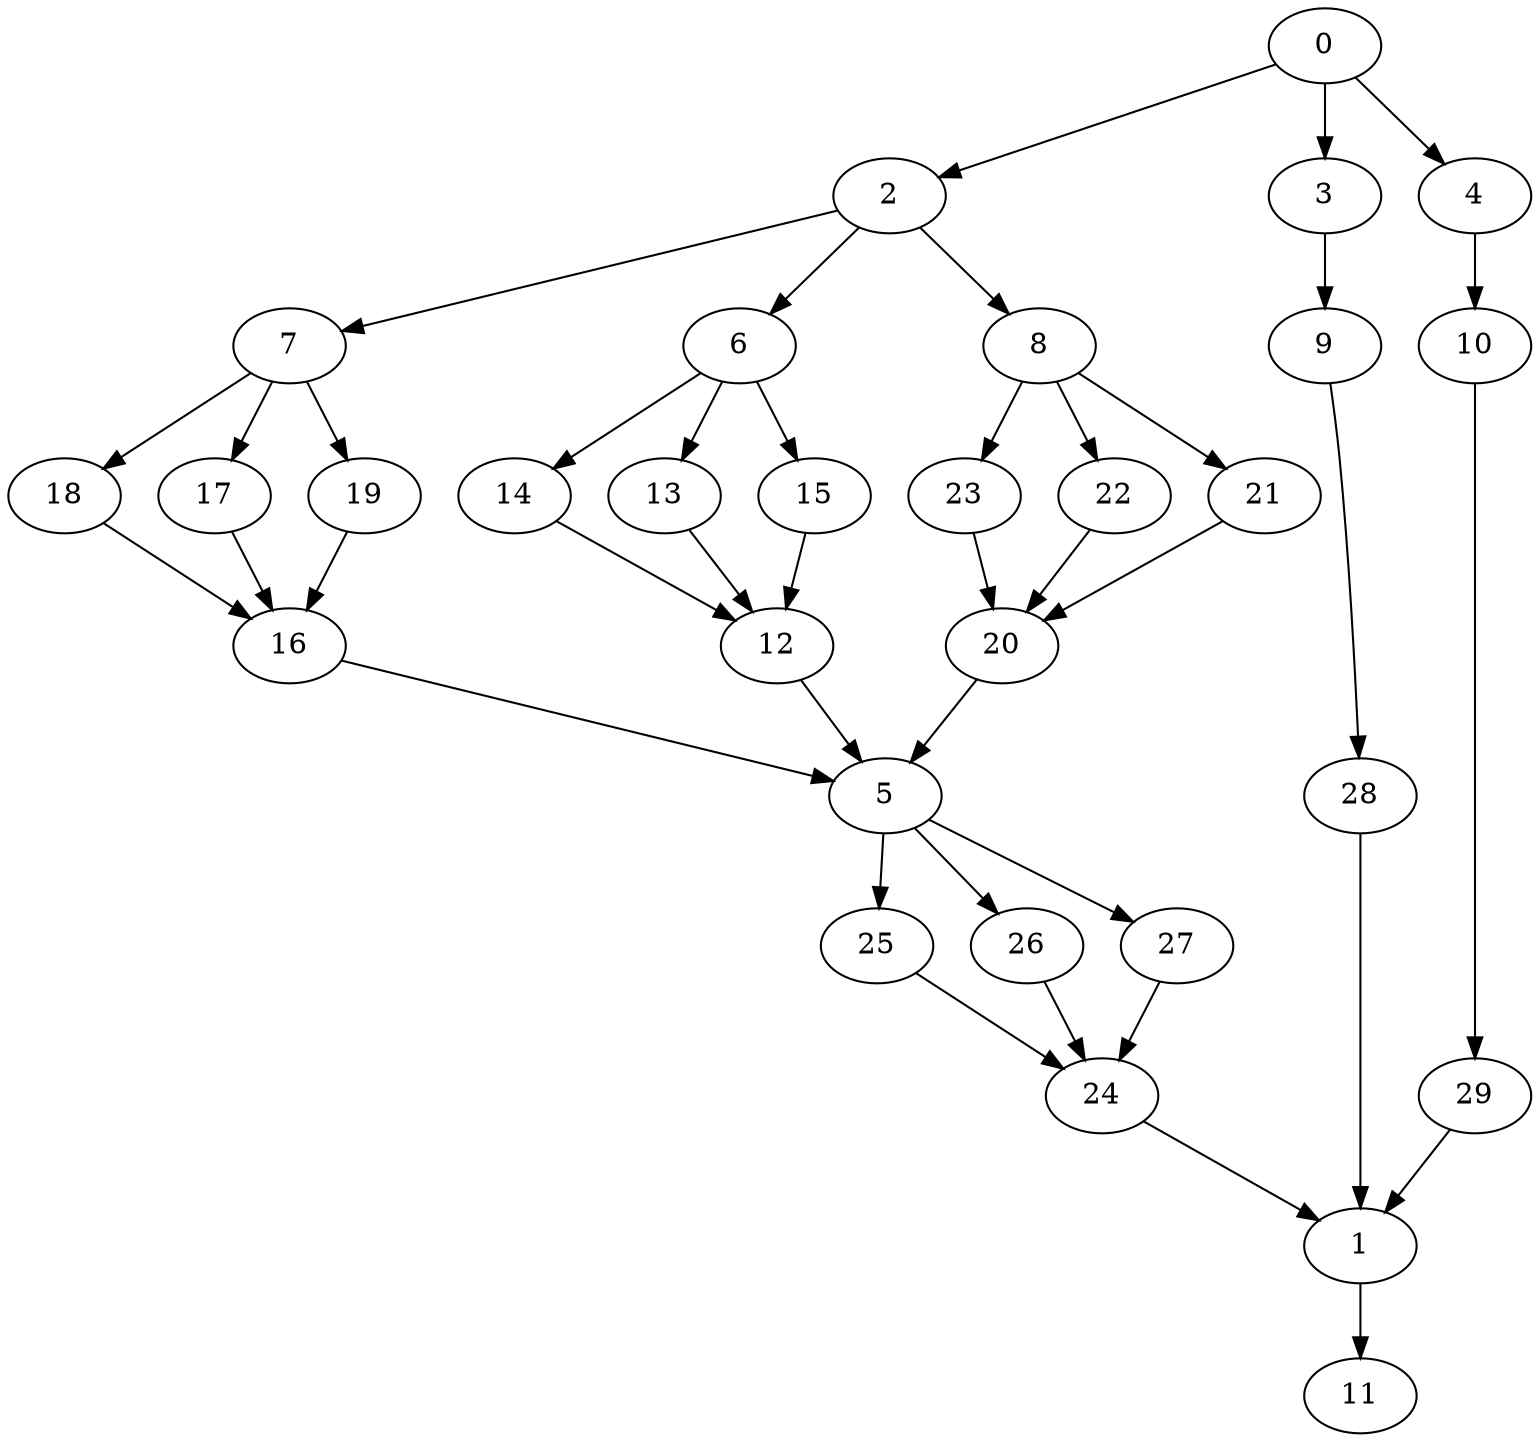 digraph "SeriesParallel-MaxBf-3_Nodes_30_CCR_0.10_WeightType_Random" {
	graph ["Duplicate states"=0,
		GraphType=S_P,
		"Max states in OPEN"=0,
		Modes="120000ms; topo-ordered tasks, ; Pruning: task equivalence, fixed order ready list, ; F-value: ; Optimisation: best schedule length (\
SL) optimisation on equal, ",
		NumberOfTasks=30,
		"Pruned using list schedule length"=34505,
		"States removed from OPEN"=0,
		TargetSystem="Homogeneous-4",
		"Time to schedule (ms)"=804,
		"Total idle time"=938,
		"Total schedule length"=1033,
		"Total sequential time"=2379,
		"Total states created"=92596
	];
	0	["Finish time"=113,
		Processor=0,
		"Start time"=0,
		Weight=113];
	2	["Finish time"=239,
		Processor=0,
		"Start time"=113,
		Weight=126];
	0 -> 2	[Weight=6];
	3	["Finish time"=634,
		Processor=1,
		"Start time"=571,
		Weight=63];
	0 -> 3	[Weight=2];
	4	["Finish time"=203,
		Processor=1,
		"Start time"=115,
		Weight=88];
	0 -> 4	[Weight=2];
	7	["Finish time"=340,
		Processor=0,
		"Start time"=239,
		Weight=101];
	2 -> 7	[Weight=5];
	6	["Finish time"=329,
		Processor=1,
		"Start time"=253,
		Weight=76];
	2 -> 6	[Weight=10];
	8	["Finish time"=325,
		Processor=2,
		"Start time"=249,
		Weight=76];
	2 -> 8	[Weight=10];
	18	["Finish time"=453,
		Processor=0,
		"Start time"=340,
		Weight=113];
	7 -> 18	[Weight=7];
	17	["Finish time"=420,
		Processor=1,
		"Start time"=370,
		Weight=50];
	7 -> 17	[Weight=2];
	19	["Finish time"=370,
		Processor=1,
		"Start time"=345,
		Weight=25];
	7 -> 19	[Weight=5];
	14	["Finish time"=476,
		Processor=3,
		"Start time"=350,
		Weight=126];
	6 -> 14	[Weight=2];
	13	["Finish time"=475,
		Processor=2,
		"Start time"=425,
		Weight=50];
	6 -> 13	[Weight=8];
	15	["Finish time"=425,
		Processor=2,
		"Start time"=375,
		Weight=50];
	6 -> 15	[Weight=7];
	16	["Finish time"=579,
		Processor=0,
		"Start time"=453,
		Weight=126];
	18 -> 16	[Weight=8];
	23	["Finish time"=533,
		Processor=1,
		"Start time"=420,
		Weight=113];
	8 -> 23	[Weight=2];
	22	["Finish time"=375,
		Processor=2,
		"Start time"=325,
		Weight=50];
	8 -> 22	[Weight=6];
	21	["Finish time"=514,
		Processor=3,
		"Start time"=476,
		Weight=38];
	8 -> 21	[Weight=4];
	12	["Finish time"=568,
		Processor=2,
		"Start time"=480,
		Weight=88];
	14 -> 12	[Weight=4];
	17 -> 16	[Weight=3];
	19 -> 16	[Weight=8];
	20	["Finish time"=571,
		Processor=1,
		"Start time"=533,
		Weight=38];
	23 -> 20	[Weight=3];
	13 -> 12	[Weight=7];
	15 -> 12	[Weight=5];
	5	["Finish time"=680,
		Processor=0,
		"Start time"=579,
		Weight=101];
	16 -> 5	[Weight=6];
	22 -> 20	[Weight=10];
	12 -> 5	[Weight=4];
	21 -> 20	[Weight=6];
	20 -> 5	[Weight=4];
	25	["Finish time"=793,
		Processor=0,
		"Start time"=680,
		Weight=113];
	5 -> 25	[Weight=9];
	26	["Finish time"=715,
		Processor=2,
		"Start time"=690,
		Weight=25];
	5 -> 26	[Weight=10];
	27	["Finish time"=708,
		Processor=3,
		"Start time"=683,
		Weight=25];
	5 -> 27	[Weight=3];
	9	["Finish time"=735,
		Processor=1,
		"Start time"=634,
		Weight=101];
	3 -> 9	[Weight=8];
	10	["Finish time"=253,
		Processor=1,
		"Start time"=203,
		Weight=50];
	4 -> 10	[Weight=5];
	28	["Finish time"=861,
		Processor=1,
		"Start time"=735,
		Weight=126];
	9 -> 28	[Weight=6];
	24	["Finish time"=869,
		Processor=0,
		"Start time"=793,
		Weight=76];
	25 -> 24	[Weight=9];
	29	["Finish time"=350,
		Processor=3,
		"Start time"=262,
		Weight=88];
	10 -> 29	[Weight=9];
	1	["Finish time"=907,
		Processor=0,
		"Start time"=869,
		Weight=38];
	28 -> 1	[Weight=6];
	26 -> 24	[Weight=4];
	27 -> 24	[Weight=4];
	29 -> 1	[Weight=6];
	24 -> 1	[Weight=8];
	11	["Finish time"=1033,
		Processor=0,
		"Start time"=907,
		Weight=126];
	1 -> 11	[Weight=5];
}
